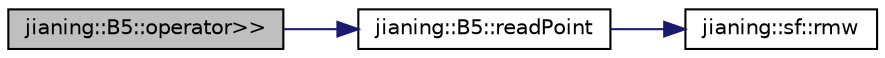 digraph "jianing::B5::operator&gt;&gt;"
{
 // LATEX_PDF_SIZE
  edge [fontname="Helvetica",fontsize="10",labelfontname="Helvetica",labelfontsize="10"];
  node [fontname="Helvetica",fontsize="10",shape=record];
  rankdir="LR";
  Node1 [label="jianing::B5::operator\>\>",height=0.2,width=0.4,color="black", fillcolor="grey75", style="filled", fontcolor="black",tooltip=" "];
  Node1 -> Node2 [color="midnightblue",fontsize="10",style="solid",fontname="Helvetica"];
  Node2 [label="jianing::B5::readPoint",height=0.2,width=0.4,color="black", fillcolor="white", style="filled",URL="$namespacejianing_1_1_b5.html#a1ca1734c5747408461f72cf330d88c0f",tooltip=" "];
  Node2 -> Node3 [color="midnightblue",fontsize="10",style="solid",fontname="Helvetica"];
  Node3 [label="jianing::sf::rmw",height=0.2,width=0.4,color="black", fillcolor="white", style="filled",URL="$namespacejianing_1_1sf.html#a040549ec1e58f8dd3c76bc0543dbc994",tooltip=" "];
}
